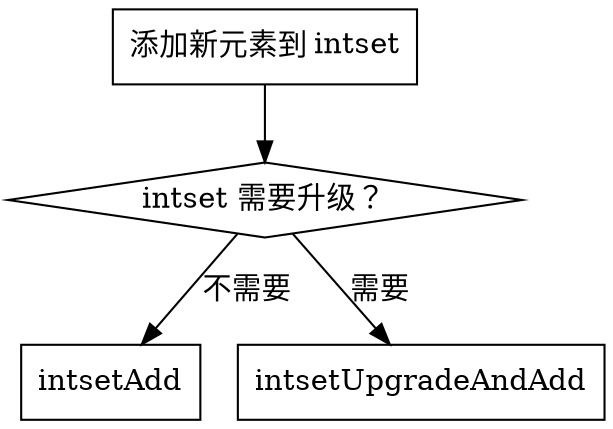digraph g {

    node [shape = record];

    add [label = "添加新元素到 intset"];

    upgrade_or_not [label = "intset 需要升级？", shape = diamond];

    add -> upgrade_or_not;

    upgrade_or_not -> intsetAdd [label = "不需要"];

    upgrade_or_not -> intsetUpgradeAndAdd [label = "需要"];

}
